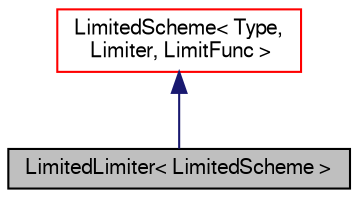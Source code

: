 digraph "LimitedLimiter&lt; LimitedScheme &gt;"
{
  bgcolor="transparent";
  edge [fontname="FreeSans",fontsize="10",labelfontname="FreeSans",labelfontsize="10"];
  node [fontname="FreeSans",fontsize="10",shape=record];
  Node7 [label="LimitedLimiter\< LimitedScheme \>",height=0.2,width=0.4,color="black", fillcolor="grey75", style="filled", fontcolor="black"];
  Node8 -> Node7 [dir="back",color="midnightblue",fontsize="10",style="solid",fontname="FreeSans"];
  Node8 [label="LimitedScheme\< Type,\l Limiter, LimitFunc \>",height=0.2,width=0.4,color="red",URL="$a23014.html",tooltip="Class to create NVD/TVD limited weighting-factors. "];
}
